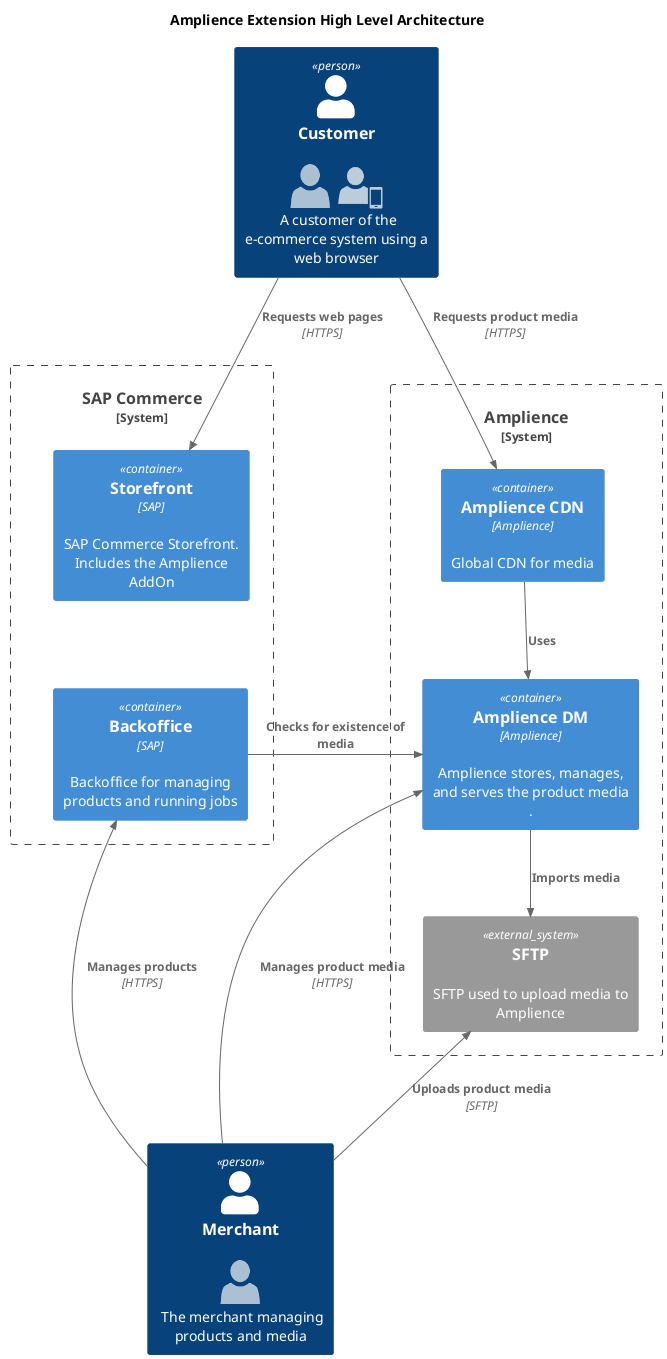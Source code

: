@startuml
!include <c4/C4_Container.puml>

!include <office/Users/user.puml>
!include <office/Users/mobile_user.puml>

'LAYOUT_WITH_LEGEND()

title Amplience Extension High Level Architecture

Person(customer, Customer, "<$user> <$mobile_user>\n A customer of the e-commerce system using a web browser")

System_Boundary(c1, "SAP Commerce") {
    Container(sap_web, "Storefront", "SAP", "SAP Commerce Storefront. Includes the Amplience AddOn")
    Container(sap_backoffice, "Backoffice", "SAP", "Backoffice for managing products and running jobs")
}

System_Boundary(c2, "Amplience") {
    Container(amplience_cdn, "Amplience CDN", "Amplience", "Global CDN for media")
    Container(amplience_dm, "Amplience DM", "Amplience", "Amplience stores, manages, and serves the product media .")
    System_Ext(sftp, "SFTP", "SFTP used to upload media to Amplience")
}

Person(merchant, Merchant, "<$user>\n The merchant managing products and media" )

Rel(customer, sap_web, "Requests web pages", "HTTPS")
Rel(customer, amplience_cdn, "Requests product media", "HTTPS")

Rel(amplience_cdn, amplience_dm, "Uses")
Rel(amplience_dm, sftp, "Imports media")

Rel_U(sap_backoffice, amplience_dm, "Checks for existence of media")

Rel_U(merchant, sap_backoffice, "Manages products", "HTTPS")
Rel_U(merchant, amplience_dm, "Manages product media", "HTTPS")
Rel_U(merchant, sftp, "Uploads product media", "SFTP")

Lay_D(sap_web, sap_backoffice)
Lay_R(c1, c2)
@enduml
